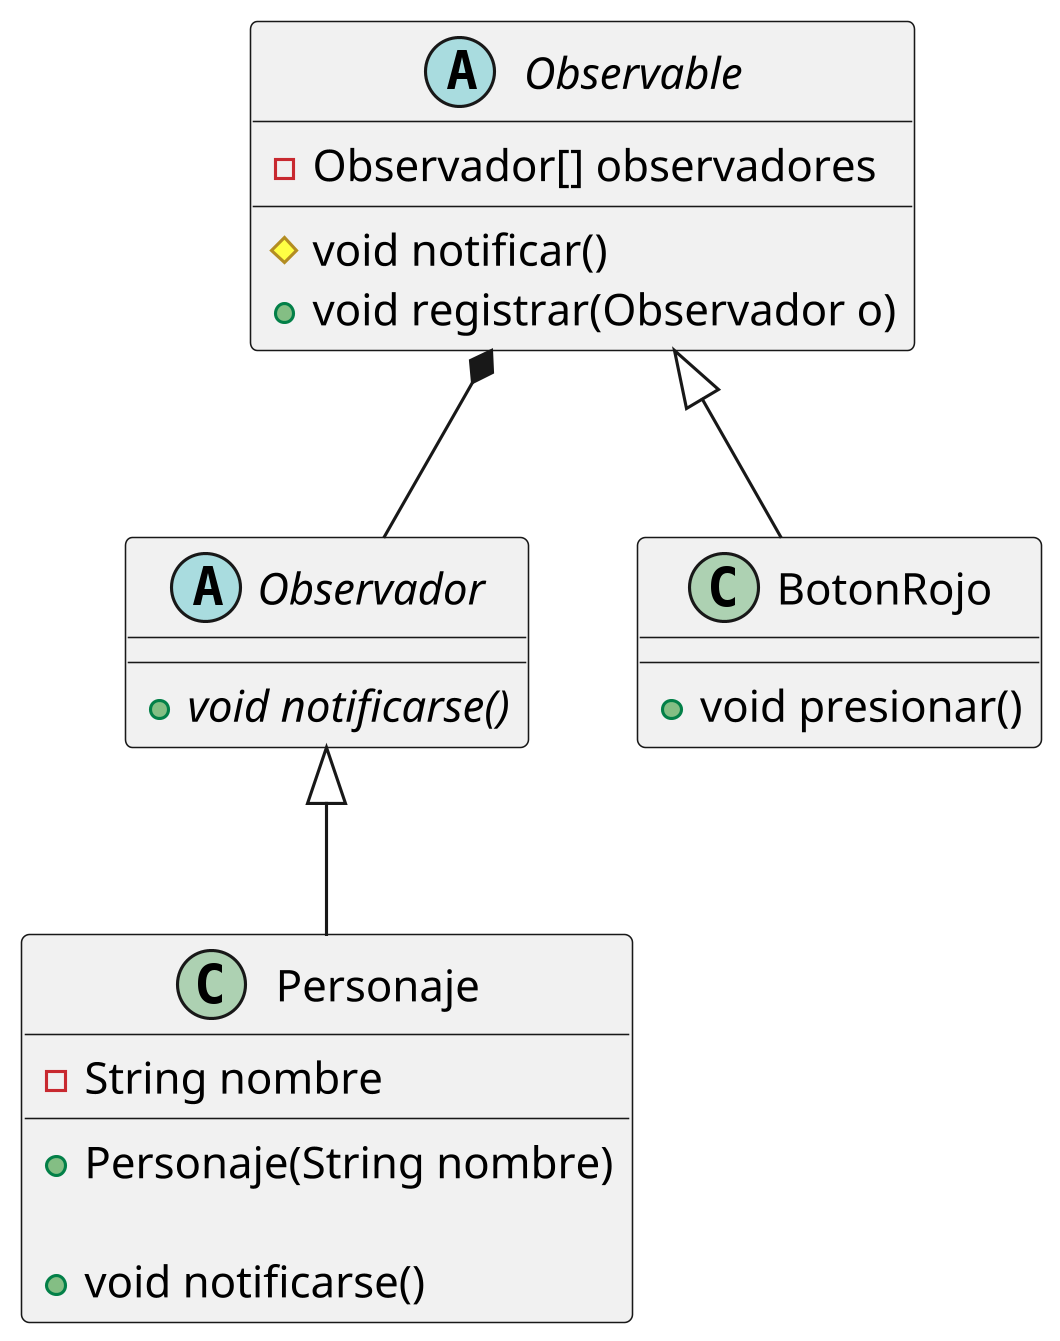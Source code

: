 @startuml observer

skinparam dpi 300

abstract class Observable {
    - Observador[] observadores
    # void notificar()
    + void registrar(Observador o)
}

abstract class Observador {
    + {abstract} void notificarse()
}

class Personaje {
    - String nombre

    + Personaje(String nombre)

    + void notificarse()
}

class BotonRojo {
    + void presionar() 
}

Observable *-- Observador
Observador <|-- Personaje
Observable <|-- BotonRojo

@enduml